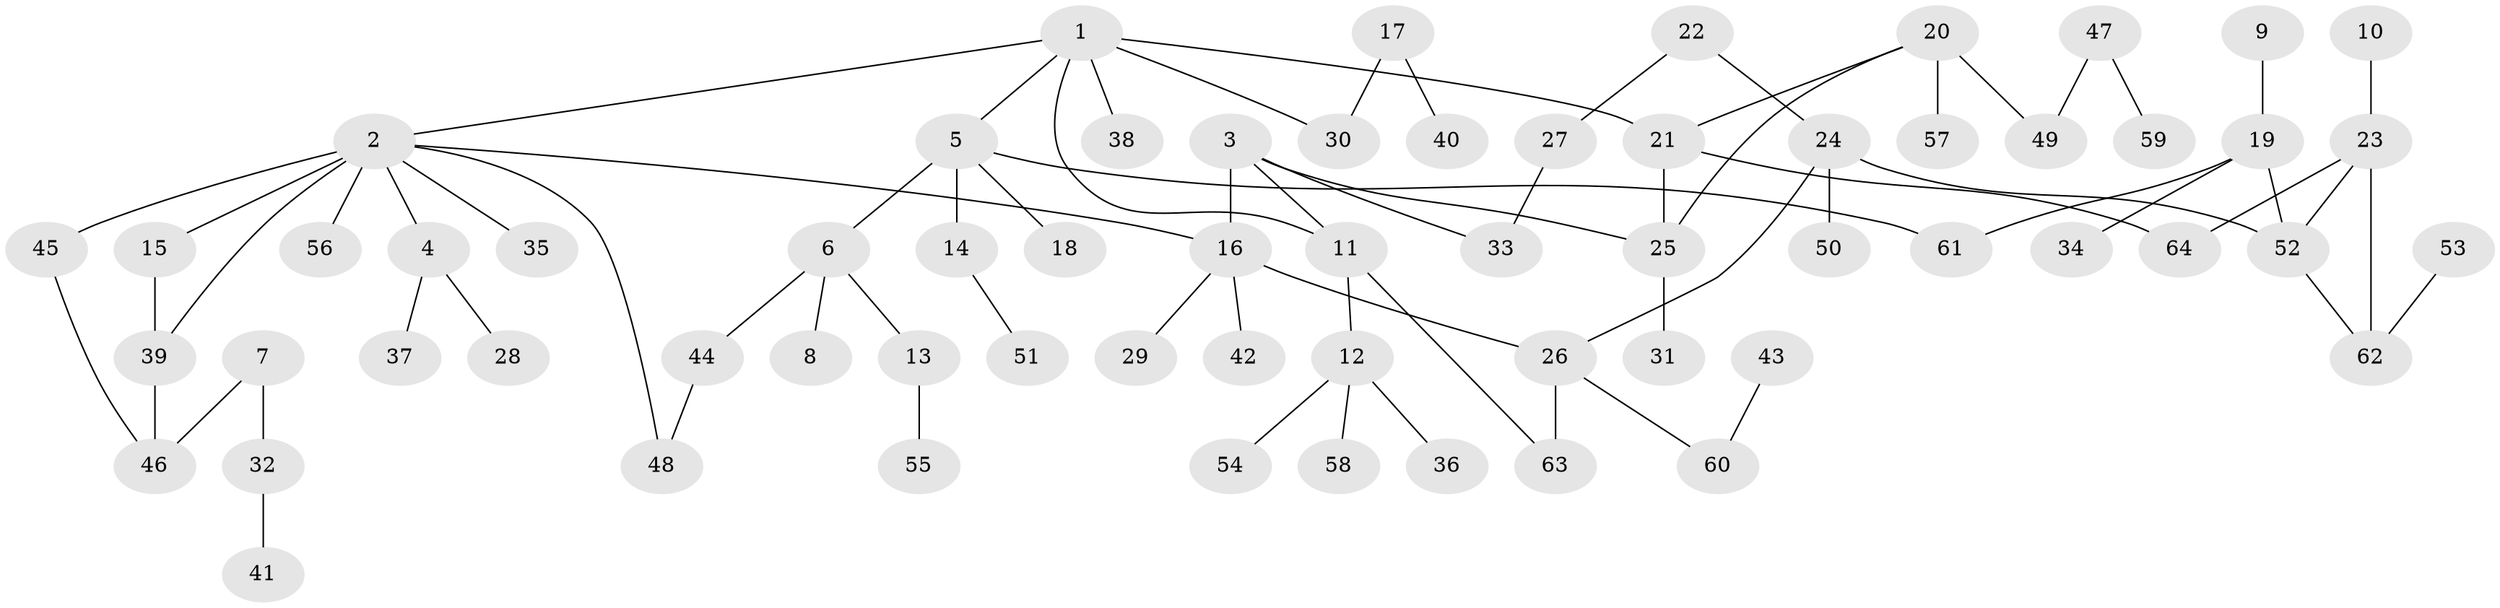 // original degree distribution, {10: 0.007874015748031496, 6: 0.015748031496062992, 4: 0.07086614173228346, 5: 0.06299212598425197, 2: 0.3228346456692913, 3: 0.10236220472440945, 1: 0.4094488188976378, 7: 0.007874015748031496}
// Generated by graph-tools (version 1.1) at 2025/36/03/04/25 23:36:11]
// undirected, 64 vertices, 74 edges
graph export_dot {
  node [color=gray90,style=filled];
  1;
  2;
  3;
  4;
  5;
  6;
  7;
  8;
  9;
  10;
  11;
  12;
  13;
  14;
  15;
  16;
  17;
  18;
  19;
  20;
  21;
  22;
  23;
  24;
  25;
  26;
  27;
  28;
  29;
  30;
  31;
  32;
  33;
  34;
  35;
  36;
  37;
  38;
  39;
  40;
  41;
  42;
  43;
  44;
  45;
  46;
  47;
  48;
  49;
  50;
  51;
  52;
  53;
  54;
  55;
  56;
  57;
  58;
  59;
  60;
  61;
  62;
  63;
  64;
  1 -- 2 [weight=1.0];
  1 -- 5 [weight=1.0];
  1 -- 11 [weight=1.0];
  1 -- 21 [weight=1.0];
  1 -- 30 [weight=1.0];
  1 -- 38 [weight=1.0];
  2 -- 4 [weight=1.0];
  2 -- 15 [weight=1.0];
  2 -- 16 [weight=1.0];
  2 -- 35 [weight=1.0];
  2 -- 39 [weight=1.0];
  2 -- 45 [weight=2.0];
  2 -- 48 [weight=1.0];
  2 -- 56 [weight=1.0];
  3 -- 11 [weight=1.0];
  3 -- 16 [weight=1.0];
  3 -- 25 [weight=1.0];
  3 -- 33 [weight=1.0];
  4 -- 28 [weight=1.0];
  4 -- 37 [weight=1.0];
  5 -- 6 [weight=1.0];
  5 -- 14 [weight=1.0];
  5 -- 18 [weight=1.0];
  5 -- 61 [weight=1.0];
  6 -- 8 [weight=1.0];
  6 -- 13 [weight=1.0];
  6 -- 44 [weight=1.0];
  7 -- 32 [weight=1.0];
  7 -- 46 [weight=1.0];
  9 -- 19 [weight=1.0];
  10 -- 23 [weight=1.0];
  11 -- 12 [weight=1.0];
  11 -- 63 [weight=1.0];
  12 -- 36 [weight=1.0];
  12 -- 54 [weight=1.0];
  12 -- 58 [weight=1.0];
  13 -- 55 [weight=1.0];
  14 -- 51 [weight=1.0];
  15 -- 39 [weight=1.0];
  16 -- 26 [weight=1.0];
  16 -- 29 [weight=1.0];
  16 -- 42 [weight=1.0];
  17 -- 30 [weight=1.0];
  17 -- 40 [weight=1.0];
  19 -- 34 [weight=1.0];
  19 -- 52 [weight=1.0];
  19 -- 61 [weight=1.0];
  20 -- 21 [weight=1.0];
  20 -- 25 [weight=1.0];
  20 -- 49 [weight=1.0];
  20 -- 57 [weight=1.0];
  21 -- 25 [weight=1.0];
  21 -- 64 [weight=1.0];
  22 -- 24 [weight=1.0];
  22 -- 27 [weight=1.0];
  23 -- 52 [weight=1.0];
  23 -- 62 [weight=1.0];
  23 -- 64 [weight=1.0];
  24 -- 26 [weight=1.0];
  24 -- 50 [weight=1.0];
  24 -- 52 [weight=1.0];
  25 -- 31 [weight=1.0];
  26 -- 60 [weight=1.0];
  26 -- 63 [weight=1.0];
  27 -- 33 [weight=1.0];
  32 -- 41 [weight=1.0];
  39 -- 46 [weight=1.0];
  43 -- 60 [weight=1.0];
  44 -- 48 [weight=1.0];
  45 -- 46 [weight=1.0];
  47 -- 49 [weight=1.0];
  47 -- 59 [weight=1.0];
  52 -- 62 [weight=1.0];
  53 -- 62 [weight=1.0];
}
